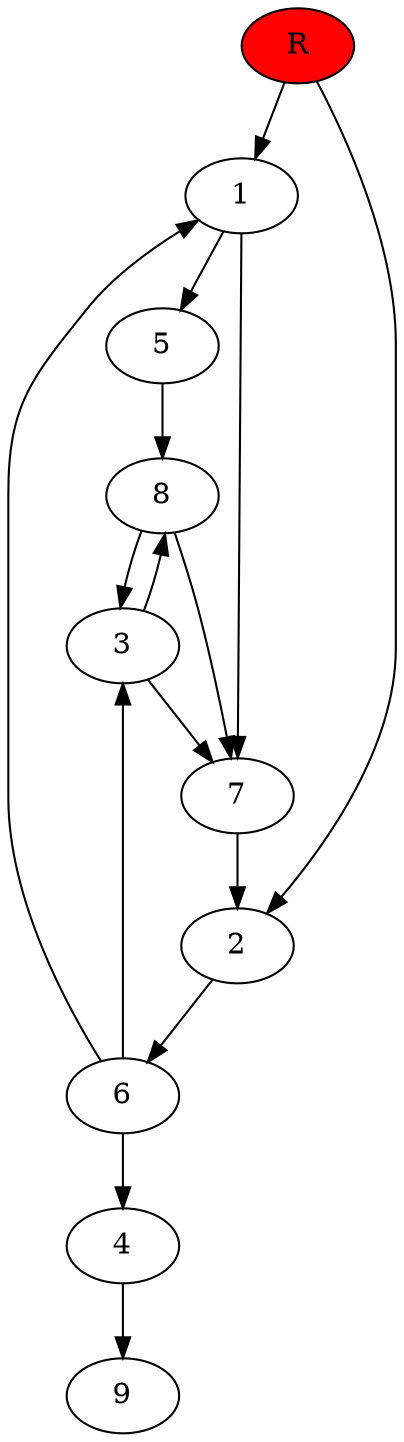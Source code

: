 digraph prb26470 {
	1
	2
	3
	4
	5
	6
	7
	8
	R [fillcolor="#ff0000" style=filled]
	1 -> 5
	1 -> 7
	2 -> 6
	3 -> 7
	3 -> 8
	4 -> 9
	5 -> 8
	6 -> 1
	6 -> 3
	6 -> 4
	7 -> 2
	8 -> 3
	8 -> 7
	R -> 1
	R -> 2
}
